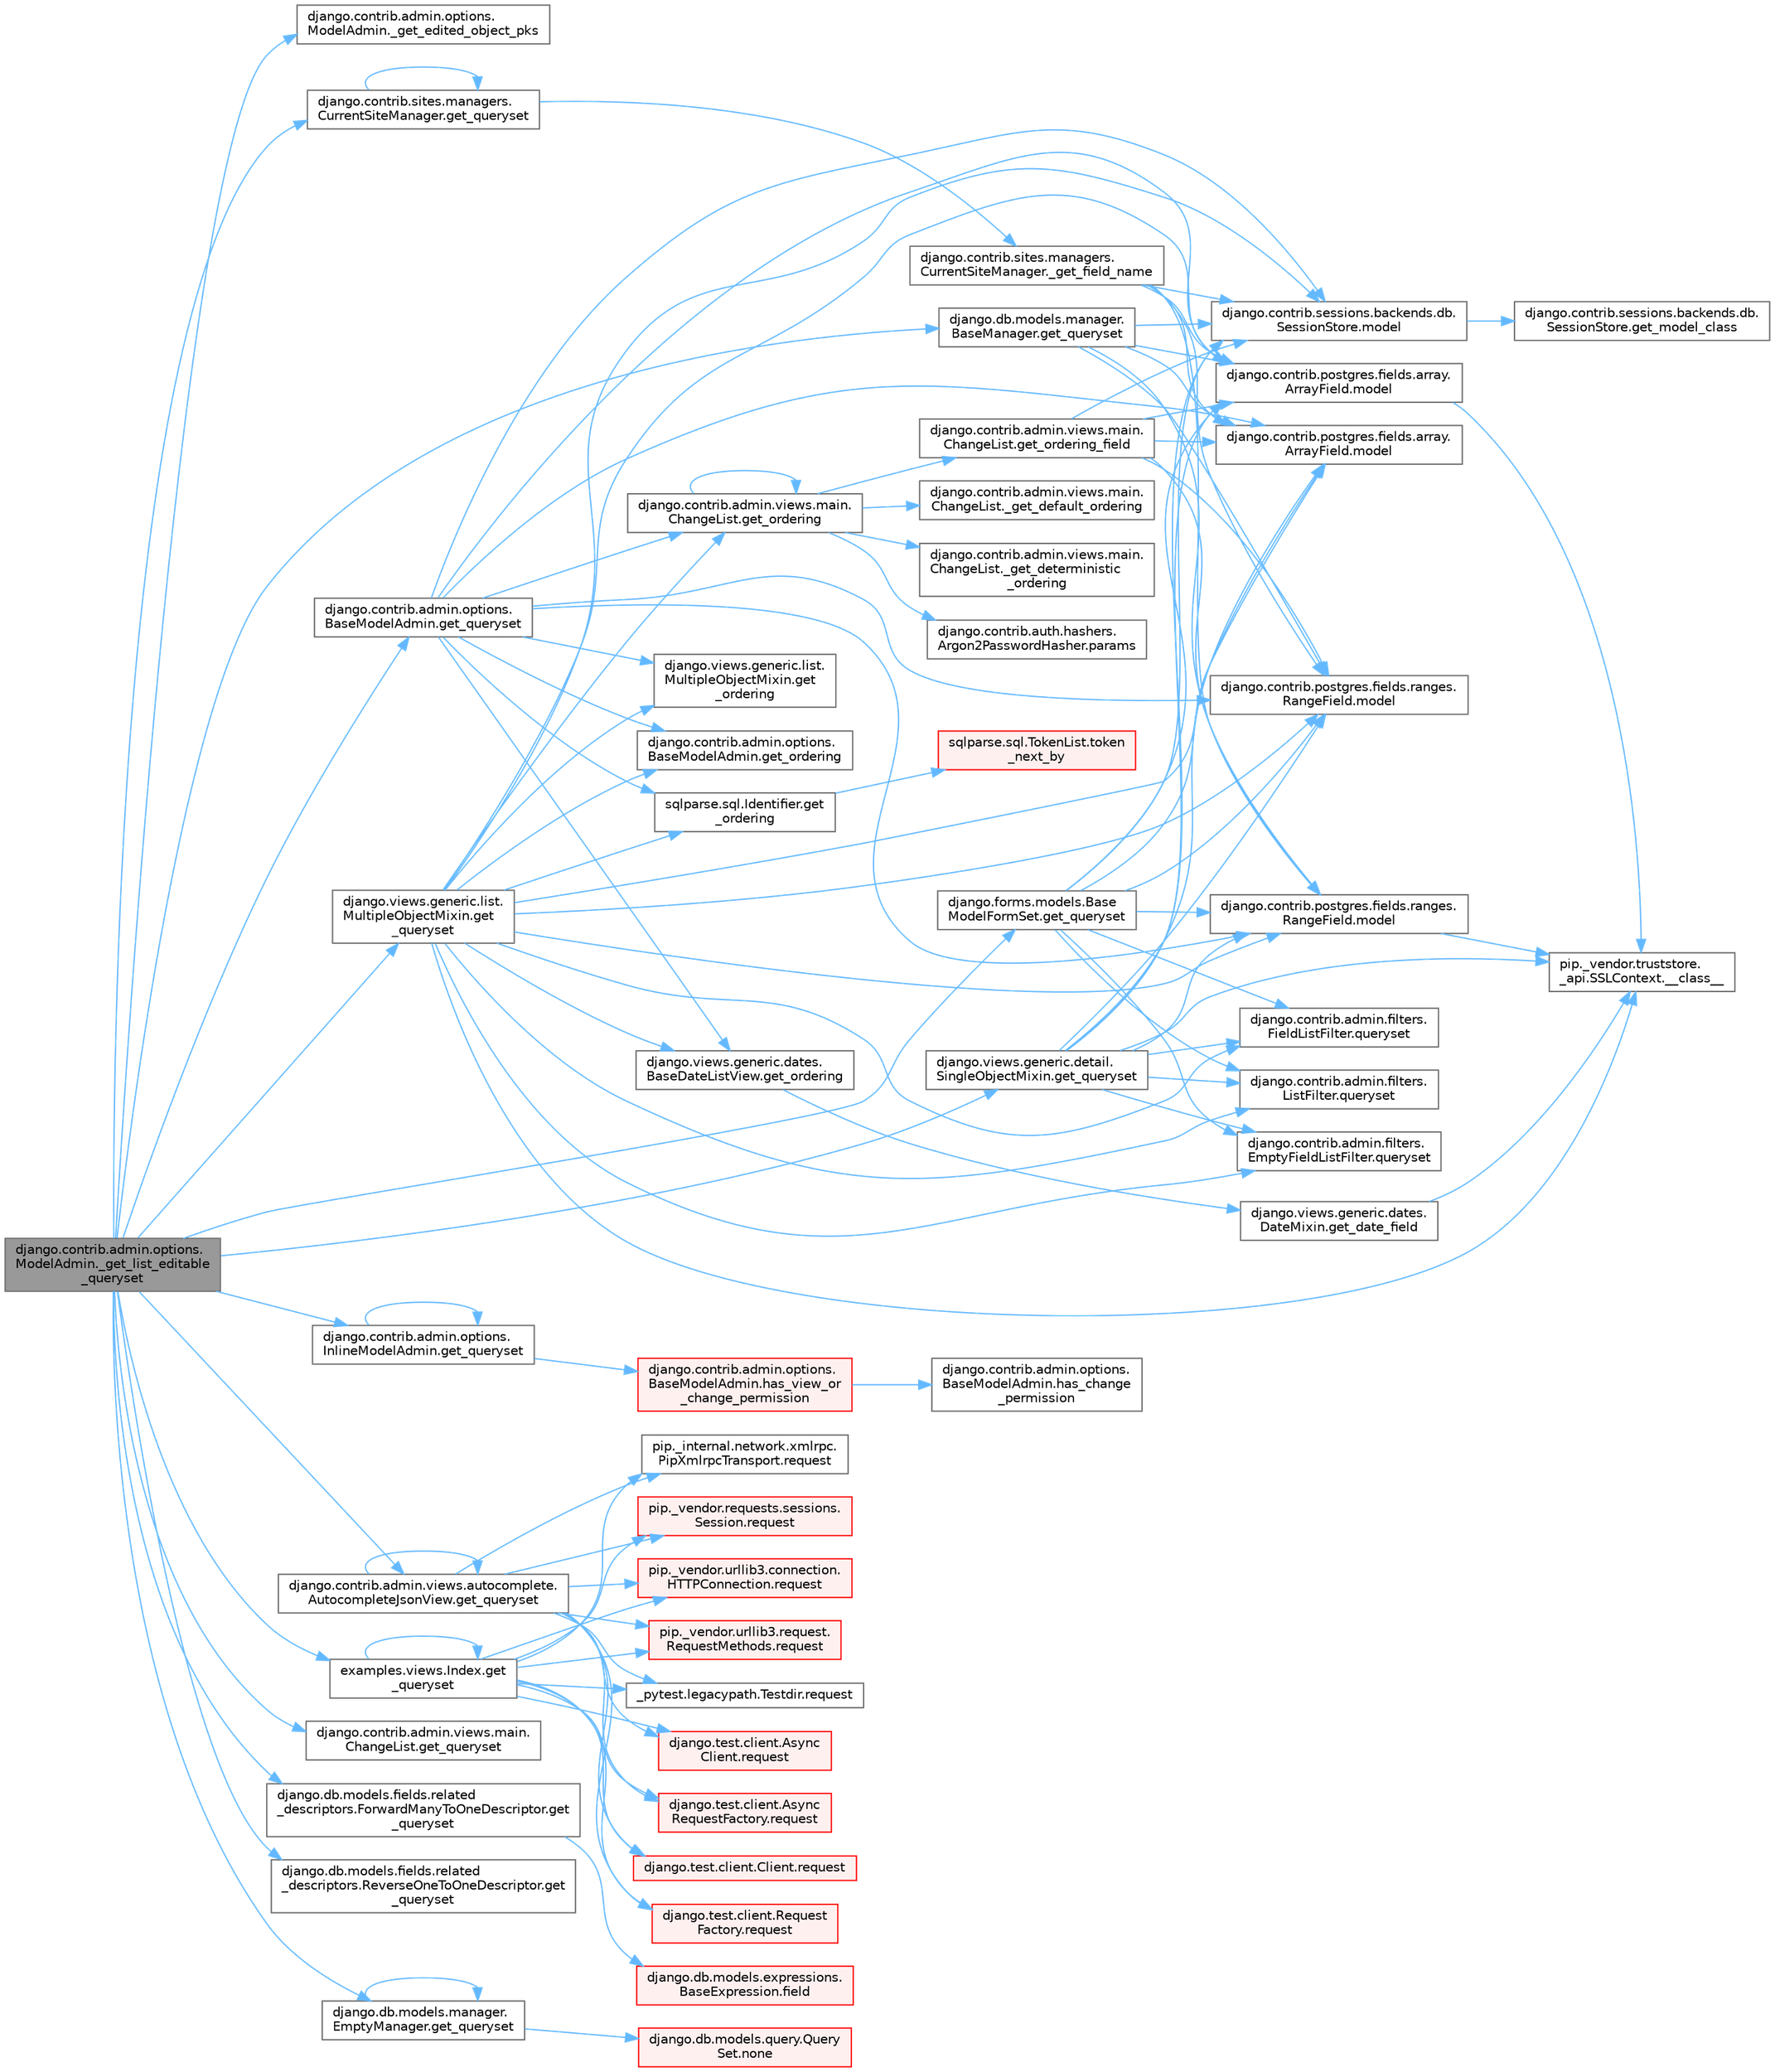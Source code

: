 digraph "django.contrib.admin.options.ModelAdmin._get_list_editable_queryset"
{
 // LATEX_PDF_SIZE
  bgcolor="transparent";
  edge [fontname=Helvetica,fontsize=10,labelfontname=Helvetica,labelfontsize=10];
  node [fontname=Helvetica,fontsize=10,shape=box,height=0.2,width=0.4];
  rankdir="LR";
  Node1 [id="Node000001",label="django.contrib.admin.options.\lModelAdmin._get_list_editable\l_queryset",height=0.2,width=0.4,color="gray40", fillcolor="grey60", style="filled", fontcolor="black",tooltip=" "];
  Node1 -> Node2 [id="edge1_Node000001_Node000002",color="steelblue1",style="solid",tooltip=" "];
  Node2 [id="Node000002",label="django.contrib.admin.options.\lModelAdmin._get_edited_object_pks",height=0.2,width=0.4,color="grey40", fillcolor="white", style="filled",URL="$classdjango_1_1contrib_1_1admin_1_1options_1_1_model_admin.html#a7f02e175af497ceb617e50a006077e06",tooltip=" "];
  Node1 -> Node3 [id="edge2_Node000001_Node000003",color="steelblue1",style="solid",tooltip=" "];
  Node3 [id="Node000003",label="django.contrib.admin.options.\lBaseModelAdmin.get_queryset",height=0.2,width=0.4,color="grey40", fillcolor="white", style="filled",URL="$classdjango_1_1contrib_1_1admin_1_1options_1_1_base_model_admin.html#a785da85de69766ce5f736de0e4de80c5",tooltip=" "];
  Node3 -> Node4 [id="edge3_Node000003_Node000004",color="steelblue1",style="solid",tooltip=" "];
  Node4 [id="Node000004",label="django.contrib.admin.options.\lBaseModelAdmin.get_ordering",height=0.2,width=0.4,color="grey40", fillcolor="white", style="filled",URL="$classdjango_1_1contrib_1_1admin_1_1options_1_1_base_model_admin.html#a8b06248f6c601bed9bcfc951f653cb72",tooltip=" "];
  Node3 -> Node5 [id="edge4_Node000003_Node000005",color="steelblue1",style="solid",tooltip=" "];
  Node5 [id="Node000005",label="django.contrib.admin.views.main.\lChangeList.get_ordering",height=0.2,width=0.4,color="grey40", fillcolor="white", style="filled",URL="$classdjango_1_1contrib_1_1admin_1_1views_1_1main_1_1_change_list.html#a87413968b7e496bc20cdc428329a8f93",tooltip=" "];
  Node5 -> Node6 [id="edge5_Node000005_Node000006",color="steelblue1",style="solid",tooltip=" "];
  Node6 [id="Node000006",label="django.contrib.admin.views.main.\lChangeList._get_default_ordering",height=0.2,width=0.4,color="grey40", fillcolor="white", style="filled",URL="$classdjango_1_1contrib_1_1admin_1_1views_1_1main_1_1_change_list.html#a2077f4e66689e3f1c1434b2f092b7c47",tooltip=" "];
  Node5 -> Node7 [id="edge6_Node000005_Node000007",color="steelblue1",style="solid",tooltip=" "];
  Node7 [id="Node000007",label="django.contrib.admin.views.main.\lChangeList._get_deterministic\l_ordering",height=0.2,width=0.4,color="grey40", fillcolor="white", style="filled",URL="$classdjango_1_1contrib_1_1admin_1_1views_1_1main_1_1_change_list.html#afbfbb4c6bb2b0b045ec401af7a3290f4",tooltip=" "];
  Node5 -> Node5 [id="edge7_Node000005_Node000005",color="steelblue1",style="solid",tooltip=" "];
  Node5 -> Node8 [id="edge8_Node000005_Node000008",color="steelblue1",style="solid",tooltip=" "];
  Node8 [id="Node000008",label="django.contrib.admin.views.main.\lChangeList.get_ordering_field",height=0.2,width=0.4,color="grey40", fillcolor="white", style="filled",URL="$classdjango_1_1contrib_1_1admin_1_1views_1_1main_1_1_change_list.html#a879e54fed0b1e4c6c831bdd478585fe6",tooltip=" "];
  Node8 -> Node9 [id="edge9_Node000008_Node000009",color="steelblue1",style="solid",tooltip=" "];
  Node9 [id="Node000009",label="django.contrib.postgres.fields.array.\lArrayField.model",height=0.2,width=0.4,color="grey40", fillcolor="white", style="filled",URL="$classdjango_1_1contrib_1_1postgres_1_1fields_1_1array_1_1_array_field.html#a4402eef4c4784e00671c9f229481f4c1",tooltip=" "];
  Node9 -> Node10 [id="edge10_Node000009_Node000010",color="steelblue1",style="solid",tooltip=" "];
  Node10 [id="Node000010",label="pip._vendor.truststore.\l_api.SSLContext.__class__",height=0.2,width=0.4,color="grey40", fillcolor="white", style="filled",URL="$classpip_1_1__vendor_1_1truststore_1_1__api_1_1_s_s_l_context.html#a530861514f31eabaa3f513557d6e66de",tooltip=" "];
  Node8 -> Node11 [id="edge11_Node000008_Node000011",color="steelblue1",style="solid",tooltip=" "];
  Node11 [id="Node000011",label="django.contrib.postgres.fields.array.\lArrayField.model",height=0.2,width=0.4,color="grey40", fillcolor="white", style="filled",URL="$classdjango_1_1contrib_1_1postgres_1_1fields_1_1array_1_1_array_field.html#a50a2796de85f960ca282b56ef2d9446c",tooltip=" "];
  Node8 -> Node12 [id="edge12_Node000008_Node000012",color="steelblue1",style="solid",tooltip=" "];
  Node12 [id="Node000012",label="django.contrib.postgres.fields.ranges.\lRangeField.model",height=0.2,width=0.4,color="grey40", fillcolor="white", style="filled",URL="$classdjango_1_1contrib_1_1postgres_1_1fields_1_1ranges_1_1_range_field.html#aa38c2bbd1bad0c8f9b0315ee468867a2",tooltip=" "];
  Node12 -> Node10 [id="edge13_Node000012_Node000010",color="steelblue1",style="solid",tooltip=" "];
  Node8 -> Node13 [id="edge14_Node000008_Node000013",color="steelblue1",style="solid",tooltip=" "];
  Node13 [id="Node000013",label="django.contrib.postgres.fields.ranges.\lRangeField.model",height=0.2,width=0.4,color="grey40", fillcolor="white", style="filled",URL="$classdjango_1_1contrib_1_1postgres_1_1fields_1_1ranges_1_1_range_field.html#a91b36827f010affd1ff89569cf40d1af",tooltip=" "];
  Node8 -> Node14 [id="edge15_Node000008_Node000014",color="steelblue1",style="solid",tooltip=" "];
  Node14 [id="Node000014",label="django.contrib.sessions.backends.db.\lSessionStore.model",height=0.2,width=0.4,color="grey40", fillcolor="white", style="filled",URL="$classdjango_1_1contrib_1_1sessions_1_1backends_1_1db_1_1_session_store.html#af52cfb4371af389c8bd4a6780274c403",tooltip=" "];
  Node14 -> Node15 [id="edge16_Node000014_Node000015",color="steelblue1",style="solid",tooltip=" "];
  Node15 [id="Node000015",label="django.contrib.sessions.backends.db.\lSessionStore.get_model_class",height=0.2,width=0.4,color="grey40", fillcolor="white", style="filled",URL="$classdjango_1_1contrib_1_1sessions_1_1backends_1_1db_1_1_session_store.html#a5e2d862e271e8f9173021bcaa61305ad",tooltip=" "];
  Node5 -> Node16 [id="edge17_Node000005_Node000016",color="steelblue1",style="solid",tooltip=" "];
  Node16 [id="Node000016",label="django.contrib.auth.hashers.\lArgon2PasswordHasher.params",height=0.2,width=0.4,color="grey40", fillcolor="white", style="filled",URL="$classdjango_1_1contrib_1_1auth_1_1hashers_1_1_argon2_password_hasher.html#a7ff39876e9800961fb430e95e18f5687",tooltip=" "];
  Node3 -> Node17 [id="edge18_Node000003_Node000017",color="steelblue1",style="solid",tooltip=" "];
  Node17 [id="Node000017",label="django.views.generic.dates.\lBaseDateListView.get_ordering",height=0.2,width=0.4,color="grey40", fillcolor="white", style="filled",URL="$classdjango_1_1views_1_1generic_1_1dates_1_1_base_date_list_view.html#a0ec2128f4273a0b80fa32b44d71725ea",tooltip=" "];
  Node17 -> Node18 [id="edge19_Node000017_Node000018",color="steelblue1",style="solid",tooltip=" "];
  Node18 [id="Node000018",label="django.views.generic.dates.\lDateMixin.get_date_field",height=0.2,width=0.4,color="grey40", fillcolor="white", style="filled",URL="$classdjango_1_1views_1_1generic_1_1dates_1_1_date_mixin.html#a5effe594d56a85727190cc91ef894526",tooltip=" "];
  Node18 -> Node10 [id="edge20_Node000018_Node000010",color="steelblue1",style="solid",tooltip=" "];
  Node3 -> Node19 [id="edge21_Node000003_Node000019",color="steelblue1",style="solid",tooltip=" "];
  Node19 [id="Node000019",label="django.views.generic.list.\lMultipleObjectMixin.get\l_ordering",height=0.2,width=0.4,color="grey40", fillcolor="white", style="filled",URL="$classdjango_1_1views_1_1generic_1_1list_1_1_multiple_object_mixin.html#a8ba6071eb9a7bab04795550b0a3628c6",tooltip=" "];
  Node3 -> Node20 [id="edge22_Node000003_Node000020",color="steelblue1",style="solid",tooltip=" "];
  Node20 [id="Node000020",label="sqlparse.sql.Identifier.get\l_ordering",height=0.2,width=0.4,color="grey40", fillcolor="white", style="filled",URL="$classsqlparse_1_1sql_1_1_identifier.html#a6e06ea438171fb096466ae06a2b2f69f",tooltip=" "];
  Node20 -> Node21 [id="edge23_Node000020_Node000021",color="steelblue1",style="solid",tooltip=" "];
  Node21 [id="Node000021",label="sqlparse.sql.TokenList.token\l_next_by",height=0.2,width=0.4,color="red", fillcolor="#FFF0F0", style="filled",URL="$classsqlparse_1_1sql_1_1_token_list.html#acb7f06b0c3968bc76d455ab7ab5a5e9c",tooltip=" "];
  Node3 -> Node9 [id="edge24_Node000003_Node000009",color="steelblue1",style="solid",tooltip=" "];
  Node3 -> Node11 [id="edge25_Node000003_Node000011",color="steelblue1",style="solid",tooltip=" "];
  Node3 -> Node12 [id="edge26_Node000003_Node000012",color="steelblue1",style="solid",tooltip=" "];
  Node3 -> Node13 [id="edge27_Node000003_Node000013",color="steelblue1",style="solid",tooltip=" "];
  Node3 -> Node14 [id="edge28_Node000003_Node000014",color="steelblue1",style="solid",tooltip=" "];
  Node1 -> Node23 [id="edge29_Node000001_Node000023",color="steelblue1",style="solid",tooltip=" "];
  Node23 [id="Node000023",label="django.contrib.admin.options.\lInlineModelAdmin.get_queryset",height=0.2,width=0.4,color="grey40", fillcolor="white", style="filled",URL="$classdjango_1_1contrib_1_1admin_1_1options_1_1_inline_model_admin.html#a9248f5d82a336087e911b7ebc8729ffd",tooltip=" "];
  Node23 -> Node23 [id="edge30_Node000023_Node000023",color="steelblue1",style="solid",tooltip=" "];
  Node23 -> Node24 [id="edge31_Node000023_Node000024",color="steelblue1",style="solid",tooltip=" "];
  Node24 [id="Node000024",label="django.contrib.admin.options.\lBaseModelAdmin.has_view_or\l_change_permission",height=0.2,width=0.4,color="red", fillcolor="#FFF0F0", style="filled",URL="$classdjango_1_1contrib_1_1admin_1_1options_1_1_base_model_admin.html#a218c5fb68fadfcf6e8e49172ad1d317c",tooltip=" "];
  Node24 -> Node25 [id="edge32_Node000024_Node000025",color="steelblue1",style="solid",tooltip=" "];
  Node25 [id="Node000025",label="django.contrib.admin.options.\lBaseModelAdmin.has_change\l_permission",height=0.2,width=0.4,color="grey40", fillcolor="white", style="filled",URL="$classdjango_1_1contrib_1_1admin_1_1options_1_1_base_model_admin.html#a628f15a856920f62510c31333354c088",tooltip=" "];
  Node1 -> Node30 [id="edge33_Node000001_Node000030",color="steelblue1",style="solid",tooltip=" "];
  Node30 [id="Node000030",label="django.contrib.admin.views.autocomplete.\lAutocompleteJsonView.get_queryset",height=0.2,width=0.4,color="grey40", fillcolor="white", style="filled",URL="$classdjango_1_1contrib_1_1admin_1_1views_1_1autocomplete_1_1_autocomplete_json_view.html#a6eb5abbd3b2e8b252a4ce9ca2680f3d3",tooltip=" "];
  Node30 -> Node30 [id="edge34_Node000030_Node000030",color="steelblue1",style="solid",tooltip=" "];
  Node30 -> Node31 [id="edge35_Node000030_Node000031",color="steelblue1",style="solid",tooltip=" "];
  Node31 [id="Node000031",label="_pytest.legacypath.Testdir.request",height=0.2,width=0.4,color="grey40", fillcolor="white", style="filled",URL="$class__pytest_1_1legacypath_1_1_testdir.html#a0e10c900efcd764da85254119e4d64c4",tooltip=" "];
  Node30 -> Node32 [id="edge36_Node000030_Node000032",color="steelblue1",style="solid",tooltip=" "];
  Node32 [id="Node000032",label="django.test.client.Async\lClient.request",height=0.2,width=0.4,color="red", fillcolor="#FFF0F0", style="filled",URL="$classdjango_1_1test_1_1client_1_1_async_client.html#a891cc2f6b81dcf3583bbbde8d21a713a",tooltip=" "];
  Node30 -> Node34 [id="edge37_Node000030_Node000034",color="steelblue1",style="solid",tooltip=" "];
  Node34 [id="Node000034",label="django.test.client.Async\lRequestFactory.request",height=0.2,width=0.4,color="red", fillcolor="#FFF0F0", style="filled",URL="$classdjango_1_1test_1_1client_1_1_async_request_factory.html#aab026845547a4c2d9203b8710b90f6cd",tooltip=" "];
  Node30 -> Node35 [id="edge38_Node000030_Node000035",color="steelblue1",style="solid",tooltip=" "];
  Node35 [id="Node000035",label="django.test.client.Client.request",height=0.2,width=0.4,color="red", fillcolor="#FFF0F0", style="filled",URL="$classdjango_1_1test_1_1client_1_1_client.html#a2f51c5251142ab6503937051936e33fa",tooltip=" "];
  Node30 -> Node490 [id="edge39_Node000030_Node000490",color="steelblue1",style="solid",tooltip=" "];
  Node490 [id="Node000490",label="django.test.client.Request\lFactory.request",height=0.2,width=0.4,color="red", fillcolor="#FFF0F0", style="filled",URL="$classdjango_1_1test_1_1client_1_1_request_factory.html#adae411ab0df6839c5364b647e4dc63ad",tooltip=" "];
  Node30 -> Node491 [id="edge40_Node000030_Node000491",color="steelblue1",style="solid",tooltip=" "];
  Node491 [id="Node000491",label="pip._internal.network.xmlrpc.\lPipXmlrpcTransport.request",height=0.2,width=0.4,color="grey40", fillcolor="white", style="filled",URL="$classpip_1_1__internal_1_1network_1_1xmlrpc_1_1_pip_xmlrpc_transport.html#a91d1ed180fbf8bcc25f6747a72614c5f",tooltip=" "];
  Node30 -> Node492 [id="edge41_Node000030_Node000492",color="steelblue1",style="solid",tooltip=" "];
  Node492 [id="Node000492",label="pip._vendor.requests.sessions.\lSession.request",height=0.2,width=0.4,color="red", fillcolor="#FFF0F0", style="filled",URL="$classpip_1_1__vendor_1_1requests_1_1sessions_1_1_session.html#a3dddfa16e93faa1a1a553936d913482b",tooltip=" "];
  Node30 -> Node1008 [id="edge42_Node000030_Node001008",color="steelblue1",style="solid",tooltip=" "];
  Node1008 [id="Node001008",label="pip._vendor.urllib3.connection.\lHTTPConnection.request",height=0.2,width=0.4,color="red", fillcolor="#FFF0F0", style="filled",URL="$classpip_1_1__vendor_1_1urllib3_1_1connection_1_1_h_t_t_p_connection.html#a67e552c4d242e4169bdf7319269a417f",tooltip=" "];
  Node30 -> Node1010 [id="edge43_Node000030_Node001010",color="steelblue1",style="solid",tooltip=" "];
  Node1010 [id="Node001010",label="pip._vendor.urllib3.request.\lRequestMethods.request",height=0.2,width=0.4,color="red", fillcolor="#FFF0F0", style="filled",URL="$classpip_1_1__vendor_1_1urllib3_1_1request_1_1_request_methods.html#a73541f2f0edc7df7413b043e33c69e7f",tooltip=" "];
  Node1 -> Node2828 [id="edge44_Node000001_Node002828",color="steelblue1",style="solid",tooltip=" "];
  Node2828 [id="Node002828",label="django.contrib.admin.views.main.\lChangeList.get_queryset",height=0.2,width=0.4,color="grey40", fillcolor="white", style="filled",URL="$classdjango_1_1contrib_1_1admin_1_1views_1_1main_1_1_change_list.html#a269abeb8e01762183e40a5133a41151d",tooltip=" "];
  Node1 -> Node2829 [id="edge45_Node000001_Node002829",color="steelblue1",style="solid",tooltip=" "];
  Node2829 [id="Node002829",label="django.contrib.sites.managers.\lCurrentSiteManager.get_queryset",height=0.2,width=0.4,color="grey40", fillcolor="white", style="filled",URL="$classdjango_1_1contrib_1_1sites_1_1managers_1_1_current_site_manager.html#a1889434ddf70c93854e44489319c1a1f",tooltip=" "];
  Node2829 -> Node1153 [id="edge46_Node002829_Node001153",color="steelblue1",style="solid",tooltip=" "];
  Node1153 [id="Node001153",label="django.contrib.sites.managers.\lCurrentSiteManager._get_field_name",height=0.2,width=0.4,color="grey40", fillcolor="white", style="filled",URL="$classdjango_1_1contrib_1_1sites_1_1managers_1_1_current_site_manager.html#a6681f04ed527ed7f580a8c6330a97cd4",tooltip=" "];
  Node1153 -> Node9 [id="edge47_Node001153_Node000009",color="steelblue1",style="solid",tooltip=" "];
  Node1153 -> Node11 [id="edge48_Node001153_Node000011",color="steelblue1",style="solid",tooltip=" "];
  Node1153 -> Node12 [id="edge49_Node001153_Node000012",color="steelblue1",style="solid",tooltip=" "];
  Node1153 -> Node13 [id="edge50_Node001153_Node000013",color="steelblue1",style="solid",tooltip=" "];
  Node1153 -> Node14 [id="edge51_Node001153_Node000014",color="steelblue1",style="solid",tooltip=" "];
  Node2829 -> Node2829 [id="edge52_Node002829_Node002829",color="steelblue1",style="solid",tooltip=" "];
  Node1 -> Node2830 [id="edge53_Node000001_Node002830",color="steelblue1",style="solid",tooltip=" "];
  Node2830 [id="Node002830",label="django.db.models.fields.related\l_descriptors.ForwardManyToOneDescriptor.get\l_queryset",height=0.2,width=0.4,color="grey40", fillcolor="white", style="filled",URL="$classdjango_1_1db_1_1models_1_1fields_1_1related__descriptors_1_1_forward_many_to_one_descriptor.html#aac7cf3069f240b0e4553d803b419cf7d",tooltip=" "];
  Node2830 -> Node38 [id="edge54_Node002830_Node000038",color="steelblue1",style="solid",tooltip=" "];
  Node38 [id="Node000038",label="django.db.models.expressions.\lBaseExpression.field",height=0.2,width=0.4,color="red", fillcolor="#FFF0F0", style="filled",URL="$classdjango_1_1db_1_1models_1_1expressions_1_1_base_expression.html#a70aeb35391ada82c2e9f02b1c3ac150c",tooltip=" "];
  Node1 -> Node2831 [id="edge55_Node000001_Node002831",color="steelblue1",style="solid",tooltip=" "];
  Node2831 [id="Node002831",label="django.db.models.fields.related\l_descriptors.ReverseOneToOneDescriptor.get\l_queryset",height=0.2,width=0.4,color="grey40", fillcolor="white", style="filled",URL="$classdjango_1_1db_1_1models_1_1fields_1_1related__descriptors_1_1_reverse_one_to_one_descriptor.html#a04bede0cb722d44ace129e00e85081a3",tooltip=" "];
  Node1 -> Node2832 [id="edge56_Node000001_Node002832",color="steelblue1",style="solid",tooltip=" "];
  Node2832 [id="Node002832",label="django.db.models.manager.\lBaseManager.get_queryset",height=0.2,width=0.4,color="grey40", fillcolor="white", style="filled",URL="$classdjango_1_1db_1_1models_1_1manager_1_1_base_manager.html#a358c9a085a30a278b31e784dac7a52ef",tooltip="PROXIES TO QUERYSET #."];
  Node2832 -> Node9 [id="edge57_Node002832_Node000009",color="steelblue1",style="solid",tooltip=" "];
  Node2832 -> Node11 [id="edge58_Node002832_Node000011",color="steelblue1",style="solid",tooltip=" "];
  Node2832 -> Node12 [id="edge59_Node002832_Node000012",color="steelblue1",style="solid",tooltip=" "];
  Node2832 -> Node13 [id="edge60_Node002832_Node000013",color="steelblue1",style="solid",tooltip=" "];
  Node2832 -> Node14 [id="edge61_Node002832_Node000014",color="steelblue1",style="solid",tooltip=" "];
  Node1 -> Node2833 [id="edge62_Node000001_Node002833",color="steelblue1",style="solid",tooltip=" "];
  Node2833 [id="Node002833",label="django.db.models.manager.\lEmptyManager.get_queryset",height=0.2,width=0.4,color="grey40", fillcolor="white", style="filled",URL="$classdjango_1_1db_1_1models_1_1manager_1_1_empty_manager.html#a2a2df8fcd071f937c6ee484d4ee1d539",tooltip=" "];
  Node2833 -> Node2833 [id="edge63_Node002833_Node002833",color="steelblue1",style="solid",tooltip=" "];
  Node2833 -> Node2834 [id="edge64_Node002833_Node002834",color="steelblue1",style="solid",tooltip=" "];
  Node2834 [id="Node002834",label="django.db.models.query.Query\lSet.none",height=0.2,width=0.4,color="red", fillcolor="#FFF0F0", style="filled",URL="$classdjango_1_1db_1_1models_1_1query_1_1_query_set.html#ad50a9f1d2c26774f89ed67b270a28b4c",tooltip=" "];
  Node1 -> Node2835 [id="edge65_Node000001_Node002835",color="steelblue1",style="solid",tooltip=" "];
  Node2835 [id="Node002835",label="django.forms.models.Base\lModelFormSet.get_queryset",height=0.2,width=0.4,color="grey40", fillcolor="white", style="filled",URL="$classdjango_1_1forms_1_1models_1_1_base_model_form_set.html#adbf92e8bd967e15a87f0fa40d2826143",tooltip=" "];
  Node2835 -> Node9 [id="edge66_Node002835_Node000009",color="steelblue1",style="solid",tooltip=" "];
  Node2835 -> Node11 [id="edge67_Node002835_Node000011",color="steelblue1",style="solid",tooltip=" "];
  Node2835 -> Node12 [id="edge68_Node002835_Node000012",color="steelblue1",style="solid",tooltip=" "];
  Node2835 -> Node13 [id="edge69_Node002835_Node000013",color="steelblue1",style="solid",tooltip=" "];
  Node2835 -> Node14 [id="edge70_Node002835_Node000014",color="steelblue1",style="solid",tooltip=" "];
  Node2835 -> Node2062 [id="edge71_Node002835_Node002062",color="steelblue1",style="solid",tooltip=" "];
  Node2062 [id="Node002062",label="django.contrib.admin.filters.\lEmptyFieldListFilter.queryset",height=0.2,width=0.4,color="grey40", fillcolor="white", style="filled",URL="$classdjango_1_1contrib_1_1admin_1_1filters_1_1_empty_field_list_filter.html#a7c601d9b32bad0920a6af219ea1ac733",tooltip=" "];
  Node2835 -> Node2063 [id="edge72_Node002835_Node002063",color="steelblue1",style="solid",tooltip=" "];
  Node2063 [id="Node002063",label="django.contrib.admin.filters.\lFieldListFilter.queryset",height=0.2,width=0.4,color="grey40", fillcolor="white", style="filled",URL="$classdjango_1_1contrib_1_1admin_1_1filters_1_1_field_list_filter.html#a3a783bd1289c7321391afc78436b07d4",tooltip=" "];
  Node2835 -> Node2064 [id="edge73_Node002835_Node002064",color="steelblue1",style="solid",tooltip=" "];
  Node2064 [id="Node002064",label="django.contrib.admin.filters.\lListFilter.queryset",height=0.2,width=0.4,color="grey40", fillcolor="white", style="filled",URL="$classdjango_1_1contrib_1_1admin_1_1filters_1_1_list_filter.html#a50eb27880299b5cb090c7c0e8820f8e3",tooltip=" "];
  Node1 -> Node2836 [id="edge74_Node000001_Node002836",color="steelblue1",style="solid",tooltip=" "];
  Node2836 [id="Node002836",label="django.views.generic.detail.\lSingleObjectMixin.get_queryset",height=0.2,width=0.4,color="grey40", fillcolor="white", style="filled",URL="$classdjango_1_1views_1_1generic_1_1detail_1_1_single_object_mixin.html#a29e41db704214851315dd3e87c4d843e",tooltip=" "];
  Node2836 -> Node10 [id="edge75_Node002836_Node000010",color="steelblue1",style="solid",tooltip=" "];
  Node2836 -> Node9 [id="edge76_Node002836_Node000009",color="steelblue1",style="solid",tooltip=" "];
  Node2836 -> Node11 [id="edge77_Node002836_Node000011",color="steelblue1",style="solid",tooltip=" "];
  Node2836 -> Node12 [id="edge78_Node002836_Node000012",color="steelblue1",style="solid",tooltip=" "];
  Node2836 -> Node13 [id="edge79_Node002836_Node000013",color="steelblue1",style="solid",tooltip=" "];
  Node2836 -> Node14 [id="edge80_Node002836_Node000014",color="steelblue1",style="solid",tooltip=" "];
  Node2836 -> Node2062 [id="edge81_Node002836_Node002062",color="steelblue1",style="solid",tooltip=" "];
  Node2836 -> Node2063 [id="edge82_Node002836_Node002063",color="steelblue1",style="solid",tooltip=" "];
  Node2836 -> Node2064 [id="edge83_Node002836_Node002064",color="steelblue1",style="solid",tooltip=" "];
  Node1 -> Node2837 [id="edge84_Node000001_Node002837",color="steelblue1",style="solid",tooltip=" "];
  Node2837 [id="Node002837",label="django.views.generic.list.\lMultipleObjectMixin.get\l_queryset",height=0.2,width=0.4,color="grey40", fillcolor="white", style="filled",URL="$classdjango_1_1views_1_1generic_1_1list_1_1_multiple_object_mixin.html#a7ceb7f310a7a0d7fedfb90f1f2b5c226",tooltip=" "];
  Node2837 -> Node10 [id="edge85_Node002837_Node000010",color="steelblue1",style="solid",tooltip=" "];
  Node2837 -> Node4 [id="edge86_Node002837_Node000004",color="steelblue1",style="solid",tooltip=" "];
  Node2837 -> Node5 [id="edge87_Node002837_Node000005",color="steelblue1",style="solid",tooltip=" "];
  Node2837 -> Node17 [id="edge88_Node002837_Node000017",color="steelblue1",style="solid",tooltip=" "];
  Node2837 -> Node19 [id="edge89_Node002837_Node000019",color="steelblue1",style="solid",tooltip=" "];
  Node2837 -> Node20 [id="edge90_Node002837_Node000020",color="steelblue1",style="solid",tooltip=" "];
  Node2837 -> Node9 [id="edge91_Node002837_Node000009",color="steelblue1",style="solid",tooltip=" "];
  Node2837 -> Node11 [id="edge92_Node002837_Node000011",color="steelblue1",style="solid",tooltip=" "];
  Node2837 -> Node12 [id="edge93_Node002837_Node000012",color="steelblue1",style="solid",tooltip=" "];
  Node2837 -> Node13 [id="edge94_Node002837_Node000013",color="steelblue1",style="solid",tooltip=" "];
  Node2837 -> Node14 [id="edge95_Node002837_Node000014",color="steelblue1",style="solid",tooltip=" "];
  Node2837 -> Node2062 [id="edge96_Node002837_Node002062",color="steelblue1",style="solid",tooltip=" "];
  Node2837 -> Node2063 [id="edge97_Node002837_Node002063",color="steelblue1",style="solid",tooltip=" "];
  Node2837 -> Node2064 [id="edge98_Node002837_Node002064",color="steelblue1",style="solid",tooltip=" "];
  Node1 -> Node2838 [id="edge99_Node000001_Node002838",color="steelblue1",style="solid",tooltip=" "];
  Node2838 [id="Node002838",label="examples.views.Index.get\l_queryset",height=0.2,width=0.4,color="grey40", fillcolor="white", style="filled",URL="$classexamples_1_1views_1_1_index.html#a288026bb9059b37dca786922296dfcd3",tooltip=" "];
  Node2838 -> Node2838 [id="edge100_Node002838_Node002838",color="steelblue1",style="solid",tooltip=" "];
  Node2838 -> Node31 [id="edge101_Node002838_Node000031",color="steelblue1",style="solid",tooltip=" "];
  Node2838 -> Node32 [id="edge102_Node002838_Node000032",color="steelblue1",style="solid",tooltip=" "];
  Node2838 -> Node34 [id="edge103_Node002838_Node000034",color="steelblue1",style="solid",tooltip=" "];
  Node2838 -> Node35 [id="edge104_Node002838_Node000035",color="steelblue1",style="solid",tooltip=" "];
  Node2838 -> Node490 [id="edge105_Node002838_Node000490",color="steelblue1",style="solid",tooltip=" "];
  Node2838 -> Node491 [id="edge106_Node002838_Node000491",color="steelblue1",style="solid",tooltip=" "];
  Node2838 -> Node492 [id="edge107_Node002838_Node000492",color="steelblue1",style="solid",tooltip=" "];
  Node2838 -> Node1008 [id="edge108_Node002838_Node001008",color="steelblue1",style="solid",tooltip=" "];
  Node2838 -> Node1010 [id="edge109_Node002838_Node001010",color="steelblue1",style="solid",tooltip=" "];
}
